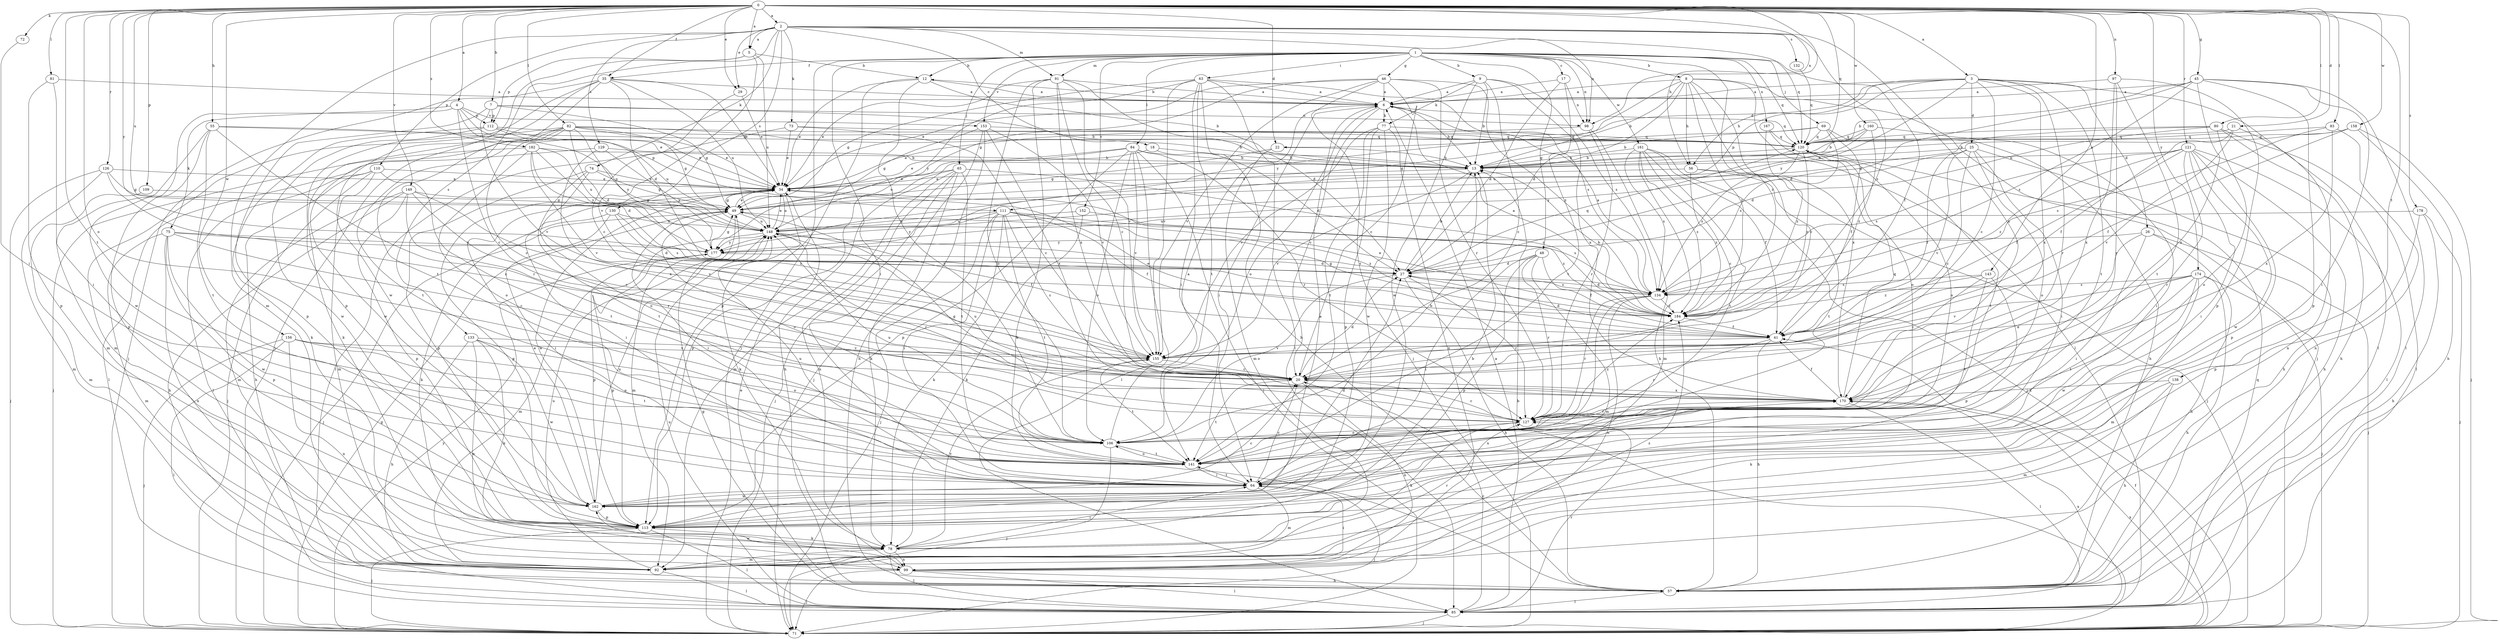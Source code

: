 strict digraph  {
0;
1;
2;
3;
4;
5;
6;
7;
8;
9;
12;
13;
17;
18;
20;
21;
22;
25;
26;
27;
29;
34;
35;
41;
45;
46;
48;
49;
55;
56;
57;
63;
64;
65;
69;
71;
72;
73;
74;
75;
77;
78;
80;
81;
82;
83;
84;
85;
91;
92;
97;
98;
99;
106;
109;
110;
111;
112;
113;
120;
121;
126;
127;
129;
130;
132;
133;
134;
138;
141;
143;
148;
149;
152;
153;
155;
156;
158;
160;
161;
162;
167;
170;
174;
177;
178;
182;
184;
0 -> 2  [label=a];
0 -> 3  [label=a];
0 -> 4  [label=a];
0 -> 5  [label=a];
0 -> 7  [label=b];
0 -> 21  [label=d];
0 -> 22  [label=d];
0 -> 29  [label=e];
0 -> 35  [label=f];
0 -> 45  [label=g];
0 -> 55  [label=h];
0 -> 56  [label=h];
0 -> 72  [label=k];
0 -> 80  [label=l];
0 -> 81  [label=l];
0 -> 82  [label=l];
0 -> 83  [label=l];
0 -> 97  [label=n];
0 -> 98  [label=n];
0 -> 106  [label=o];
0 -> 109  [label=p];
0 -> 120  [label=q];
0 -> 121  [label=r];
0 -> 126  [label=r];
0 -> 138  [label=t];
0 -> 141  [label=t];
0 -> 143  [label=u];
0 -> 148  [label=u];
0 -> 149  [label=v];
0 -> 156  [label=w];
0 -> 158  [label=w];
0 -> 160  [label=w];
0 -> 174  [label=y];
0 -> 177  [label=y];
0 -> 178  [label=z];
0 -> 182  [label=z];
1 -> 8  [label=b];
1 -> 9  [label=b];
1 -> 12  [label=b];
1 -> 17  [label=c];
1 -> 35  [label=f];
1 -> 41  [label=f];
1 -> 46  [label=g];
1 -> 48  [label=g];
1 -> 63  [label=i];
1 -> 64  [label=i];
1 -> 65  [label=j];
1 -> 69  [label=j];
1 -> 71  [label=j];
1 -> 84  [label=l];
1 -> 91  [label=m];
1 -> 98  [label=n];
1 -> 120  [label=q];
1 -> 152  [label=v];
1 -> 153  [label=v];
1 -> 161  [label=w];
1 -> 167  [label=x];
1 -> 184  [label=z];
2 -> 5  [label=a];
2 -> 18  [label=c];
2 -> 29  [label=e];
2 -> 73  [label=k];
2 -> 74  [label=k];
2 -> 91  [label=m];
2 -> 92  [label=m];
2 -> 98  [label=n];
2 -> 110  [label=p];
2 -> 120  [label=q];
2 -> 129  [label=s];
2 -> 130  [label=s];
2 -> 132  [label=s];
2 -> 133  [label=s];
2 -> 170  [label=x];
2 -> 184  [label=z];
3 -> 6  [label=a];
3 -> 20  [label=c];
3 -> 22  [label=d];
3 -> 25  [label=d];
3 -> 26  [label=d];
3 -> 56  [label=h];
3 -> 85  [label=l];
3 -> 111  [label=p];
3 -> 127  [label=r];
3 -> 141  [label=t];
3 -> 170  [label=x];
3 -> 177  [label=y];
4 -> 20  [label=c];
4 -> 34  [label=e];
4 -> 75  [label=k];
4 -> 111  [label=p];
4 -> 112  [label=p];
4 -> 153  [label=v];
4 -> 162  [label=w];
5 -> 12  [label=b];
5 -> 71  [label=j];
5 -> 112  [label=p];
5 -> 148  [label=u];
5 -> 155  [label=v];
6 -> 12  [label=b];
6 -> 13  [label=b];
6 -> 20  [label=c];
6 -> 64  [label=i];
6 -> 77  [label=k];
6 -> 106  [label=o];
6 -> 120  [label=q];
7 -> 13  [label=b];
7 -> 49  [label=g];
7 -> 98  [label=n];
7 -> 112  [label=p];
7 -> 113  [label=p];
7 -> 155  [label=v];
8 -> 6  [label=a];
8 -> 13  [label=b];
8 -> 20  [label=c];
8 -> 27  [label=d];
8 -> 56  [label=h];
8 -> 71  [label=j];
8 -> 85  [label=l];
8 -> 170  [label=x];
8 -> 177  [label=y];
8 -> 184  [label=z];
9 -> 6  [label=a];
9 -> 13  [label=b];
9 -> 20  [label=c];
9 -> 77  [label=k];
9 -> 134  [label=s];
9 -> 162  [label=w];
9 -> 170  [label=x];
12 -> 6  [label=a];
12 -> 13  [label=b];
12 -> 34  [label=e];
12 -> 106  [label=o];
12 -> 113  [label=p];
13 -> 34  [label=e];
13 -> 155  [label=v];
17 -> 6  [label=a];
17 -> 27  [label=d];
17 -> 98  [label=n];
17 -> 141  [label=t];
18 -> 13  [label=b];
18 -> 27  [label=d];
18 -> 57  [label=h];
20 -> 27  [label=d];
20 -> 99  [label=n];
20 -> 141  [label=t];
20 -> 170  [label=x];
21 -> 41  [label=f];
21 -> 99  [label=n];
21 -> 120  [label=q];
21 -> 155  [label=v];
22 -> 13  [label=b];
22 -> 49  [label=g];
22 -> 92  [label=m];
25 -> 13  [label=b];
25 -> 20  [label=c];
25 -> 41  [label=f];
25 -> 57  [label=h];
25 -> 64  [label=i];
25 -> 106  [label=o];
25 -> 155  [label=v];
25 -> 177  [label=y];
26 -> 57  [label=h];
26 -> 64  [label=i];
26 -> 71  [label=j];
26 -> 127  [label=r];
26 -> 177  [label=y];
27 -> 13  [label=b];
27 -> 57  [label=h];
27 -> 106  [label=o];
27 -> 120  [label=q];
27 -> 127  [label=r];
27 -> 134  [label=s];
29 -> 20  [label=c];
29 -> 34  [label=e];
34 -> 49  [label=g];
34 -> 64  [label=i];
34 -> 78  [label=k];
34 -> 113  [label=p];
34 -> 148  [label=u];
34 -> 162  [label=w];
35 -> 6  [label=a];
35 -> 27  [label=d];
35 -> 34  [label=e];
35 -> 71  [label=j];
35 -> 113  [label=p];
35 -> 141  [label=t];
35 -> 148  [label=u];
35 -> 162  [label=w];
41 -> 27  [label=d];
41 -> 34  [label=e];
41 -> 57  [label=h];
41 -> 127  [label=r];
41 -> 155  [label=v];
45 -> 6  [label=a];
45 -> 13  [label=b];
45 -> 27  [label=d];
45 -> 64  [label=i];
45 -> 85  [label=l];
45 -> 113  [label=p];
45 -> 134  [label=s];
45 -> 170  [label=x];
46 -> 6  [label=a];
46 -> 20  [label=c];
46 -> 34  [label=e];
46 -> 49  [label=g];
46 -> 71  [label=j];
46 -> 127  [label=r];
46 -> 155  [label=v];
46 -> 184  [label=z];
48 -> 27  [label=d];
48 -> 41  [label=f];
48 -> 64  [label=i];
48 -> 92  [label=m];
48 -> 113  [label=p];
48 -> 127  [label=r];
49 -> 34  [label=e];
49 -> 64  [label=i];
49 -> 71  [label=j];
49 -> 92  [label=m];
49 -> 106  [label=o];
49 -> 148  [label=u];
55 -> 92  [label=m];
55 -> 113  [label=p];
55 -> 120  [label=q];
55 -> 127  [label=r];
55 -> 141  [label=t];
55 -> 148  [label=u];
56 -> 34  [label=e];
56 -> 71  [label=j];
56 -> 141  [label=t];
56 -> 184  [label=z];
57 -> 34  [label=e];
57 -> 85  [label=l];
63 -> 6  [label=a];
63 -> 49  [label=g];
63 -> 57  [label=h];
63 -> 64  [label=i];
63 -> 85  [label=l];
63 -> 134  [label=s];
63 -> 141  [label=t];
63 -> 155  [label=v];
63 -> 177  [label=y];
64 -> 20  [label=c];
64 -> 71  [label=j];
64 -> 92  [label=m];
64 -> 141  [label=t];
64 -> 148  [label=u];
64 -> 162  [label=w];
64 -> 170  [label=x];
65 -> 34  [label=e];
65 -> 71  [label=j];
65 -> 78  [label=k];
65 -> 92  [label=m];
65 -> 99  [label=n];
65 -> 113  [label=p];
65 -> 141  [label=t];
65 -> 184  [label=z];
69 -> 13  [label=b];
69 -> 41  [label=f];
69 -> 49  [label=g];
69 -> 57  [label=h];
69 -> 120  [label=q];
69 -> 134  [label=s];
71 -> 13  [label=b];
71 -> 41  [label=f];
71 -> 49  [label=g];
71 -> 170  [label=x];
71 -> 177  [label=y];
72 -> 64  [label=i];
73 -> 20  [label=c];
73 -> 34  [label=e];
73 -> 85  [label=l];
73 -> 120  [label=q];
74 -> 34  [label=e];
74 -> 49  [label=g];
74 -> 106  [label=o];
74 -> 113  [label=p];
74 -> 141  [label=t];
75 -> 20  [label=c];
75 -> 27  [label=d];
75 -> 92  [label=m];
75 -> 99  [label=n];
75 -> 113  [label=p];
75 -> 162  [label=w];
75 -> 177  [label=y];
77 -> 99  [label=n];
77 -> 113  [label=p];
77 -> 120  [label=q];
77 -> 141  [label=t];
77 -> 155  [label=v];
77 -> 162  [label=w];
78 -> 13  [label=b];
78 -> 64  [label=i];
78 -> 85  [label=l];
78 -> 92  [label=m];
78 -> 99  [label=n];
78 -> 127  [label=r];
78 -> 155  [label=v];
80 -> 27  [label=d];
80 -> 49  [label=g];
80 -> 57  [label=h];
80 -> 85  [label=l];
80 -> 106  [label=o];
80 -> 120  [label=q];
81 -> 6  [label=a];
81 -> 64  [label=i];
81 -> 113  [label=p];
82 -> 13  [label=b];
82 -> 20  [label=c];
82 -> 27  [label=d];
82 -> 34  [label=e];
82 -> 49  [label=g];
82 -> 78  [label=k];
82 -> 92  [label=m];
82 -> 120  [label=q];
82 -> 141  [label=t];
82 -> 162  [label=w];
82 -> 177  [label=y];
83 -> 99  [label=n];
83 -> 120  [label=q];
83 -> 134  [label=s];
83 -> 170  [label=x];
84 -> 13  [label=b];
84 -> 34  [label=e];
84 -> 71  [label=j];
84 -> 85  [label=l];
84 -> 106  [label=o];
84 -> 113  [label=p];
84 -> 127  [label=r];
84 -> 148  [label=u];
84 -> 155  [label=v];
85 -> 6  [label=a];
85 -> 20  [label=c];
85 -> 49  [label=g];
85 -> 71  [label=j];
85 -> 120  [label=q];
85 -> 127  [label=r];
85 -> 148  [label=u];
85 -> 170  [label=x];
91 -> 6  [label=a];
91 -> 20  [label=c];
91 -> 27  [label=d];
91 -> 34  [label=e];
91 -> 57  [label=h];
91 -> 106  [label=o];
91 -> 155  [label=v];
91 -> 170  [label=x];
92 -> 85  [label=l];
92 -> 148  [label=u];
92 -> 184  [label=z];
97 -> 6  [label=a];
97 -> 113  [label=p];
97 -> 127  [label=r];
97 -> 141  [label=t];
97 -> 170  [label=x];
98 -> 34  [label=e];
98 -> 57  [label=h];
98 -> 127  [label=r];
99 -> 57  [label=h];
99 -> 64  [label=i];
99 -> 71  [label=j];
99 -> 85  [label=l];
99 -> 162  [label=w];
106 -> 6  [label=a];
106 -> 13  [label=b];
106 -> 71  [label=j];
106 -> 141  [label=t];
106 -> 148  [label=u];
109 -> 49  [label=g];
109 -> 92  [label=m];
110 -> 34  [label=e];
110 -> 57  [label=h];
110 -> 71  [label=j];
110 -> 85  [label=l];
110 -> 92  [label=m];
110 -> 141  [label=t];
111 -> 20  [label=c];
111 -> 41  [label=f];
111 -> 64  [label=i];
111 -> 71  [label=j];
111 -> 78  [label=k];
111 -> 134  [label=s];
111 -> 141  [label=t];
111 -> 148  [label=u];
111 -> 177  [label=y];
111 -> 184  [label=z];
112 -> 34  [label=e];
112 -> 78  [label=k];
112 -> 120  [label=q];
112 -> 148  [label=u];
112 -> 162  [label=w];
113 -> 6  [label=a];
113 -> 71  [label=j];
113 -> 78  [label=k];
113 -> 85  [label=l];
120 -> 13  [label=b];
120 -> 106  [label=o];
120 -> 134  [label=s];
120 -> 141  [label=t];
120 -> 184  [label=z];
121 -> 13  [label=b];
121 -> 41  [label=f];
121 -> 57  [label=h];
121 -> 64  [label=i];
121 -> 85  [label=l];
121 -> 113  [label=p];
121 -> 127  [label=r];
121 -> 134  [label=s];
121 -> 162  [label=w];
121 -> 184  [label=z];
126 -> 20  [label=c];
126 -> 34  [label=e];
126 -> 49  [label=g];
126 -> 71  [label=j];
126 -> 92  [label=m];
127 -> 20  [label=c];
127 -> 49  [label=g];
127 -> 78  [label=k];
127 -> 106  [label=o];
127 -> 184  [label=z];
129 -> 13  [label=b];
129 -> 85  [label=l];
129 -> 170  [label=x];
129 -> 177  [label=y];
130 -> 64  [label=i];
130 -> 78  [label=k];
130 -> 134  [label=s];
130 -> 148  [label=u];
130 -> 184  [label=z];
132 -> 120  [label=q];
133 -> 57  [label=h];
133 -> 78  [label=k];
133 -> 99  [label=n];
133 -> 106  [label=o];
133 -> 155  [label=v];
133 -> 162  [label=w];
134 -> 6  [label=a];
134 -> 27  [label=d];
134 -> 64  [label=i];
134 -> 99  [label=n];
134 -> 127  [label=r];
134 -> 184  [label=z];
138 -> 57  [label=h];
138 -> 78  [label=k];
138 -> 92  [label=m];
138 -> 170  [label=x];
141 -> 64  [label=i];
141 -> 106  [label=o];
143 -> 20  [label=c];
143 -> 113  [label=p];
143 -> 134  [label=s];
143 -> 141  [label=t];
143 -> 184  [label=z];
148 -> 34  [label=e];
148 -> 41  [label=f];
148 -> 113  [label=p];
148 -> 127  [label=r];
148 -> 134  [label=s];
148 -> 177  [label=y];
149 -> 20  [label=c];
149 -> 49  [label=g];
149 -> 57  [label=h];
149 -> 92  [label=m];
149 -> 113  [label=p];
149 -> 127  [label=r];
149 -> 155  [label=v];
152 -> 78  [label=k];
152 -> 148  [label=u];
152 -> 184  [label=z];
153 -> 49  [label=g];
153 -> 57  [label=h];
153 -> 71  [label=j];
153 -> 120  [label=q];
153 -> 155  [label=v];
153 -> 170  [label=x];
155 -> 20  [label=c];
155 -> 141  [label=t];
156 -> 71  [label=j];
156 -> 85  [label=l];
156 -> 99  [label=n];
156 -> 106  [label=o];
156 -> 141  [label=t];
156 -> 155  [label=v];
158 -> 13  [label=b];
158 -> 41  [label=f];
158 -> 57  [label=h];
158 -> 71  [label=j];
158 -> 120  [label=q];
160 -> 13  [label=b];
160 -> 64  [label=i];
160 -> 120  [label=q];
160 -> 148  [label=u];
160 -> 184  [label=z];
161 -> 13  [label=b];
161 -> 20  [label=c];
161 -> 41  [label=f];
161 -> 71  [label=j];
161 -> 92  [label=m];
161 -> 134  [label=s];
161 -> 141  [label=t];
161 -> 184  [label=z];
162 -> 20  [label=c];
162 -> 27  [label=d];
162 -> 34  [label=e];
162 -> 113  [label=p];
162 -> 148  [label=u];
167 -> 106  [label=o];
167 -> 120  [label=q];
167 -> 184  [label=z];
170 -> 41  [label=f];
170 -> 85  [label=l];
170 -> 120  [label=q];
170 -> 127  [label=r];
170 -> 148  [label=u];
174 -> 20  [label=c];
174 -> 57  [label=h];
174 -> 71  [label=j];
174 -> 92  [label=m];
174 -> 134  [label=s];
174 -> 141  [label=t];
174 -> 155  [label=v];
174 -> 162  [label=w];
177 -> 27  [label=d];
177 -> 49  [label=g];
177 -> 92  [label=m];
177 -> 113  [label=p];
178 -> 57  [label=h];
178 -> 71  [label=j];
178 -> 113  [label=p];
178 -> 148  [label=u];
182 -> 13  [label=b];
182 -> 27  [label=d];
182 -> 71  [label=j];
182 -> 106  [label=o];
182 -> 148  [label=u];
182 -> 155  [label=v];
182 -> 177  [label=y];
184 -> 6  [label=a];
184 -> 13  [label=b];
184 -> 34  [label=e];
184 -> 41  [label=f];
184 -> 49  [label=g];
}
